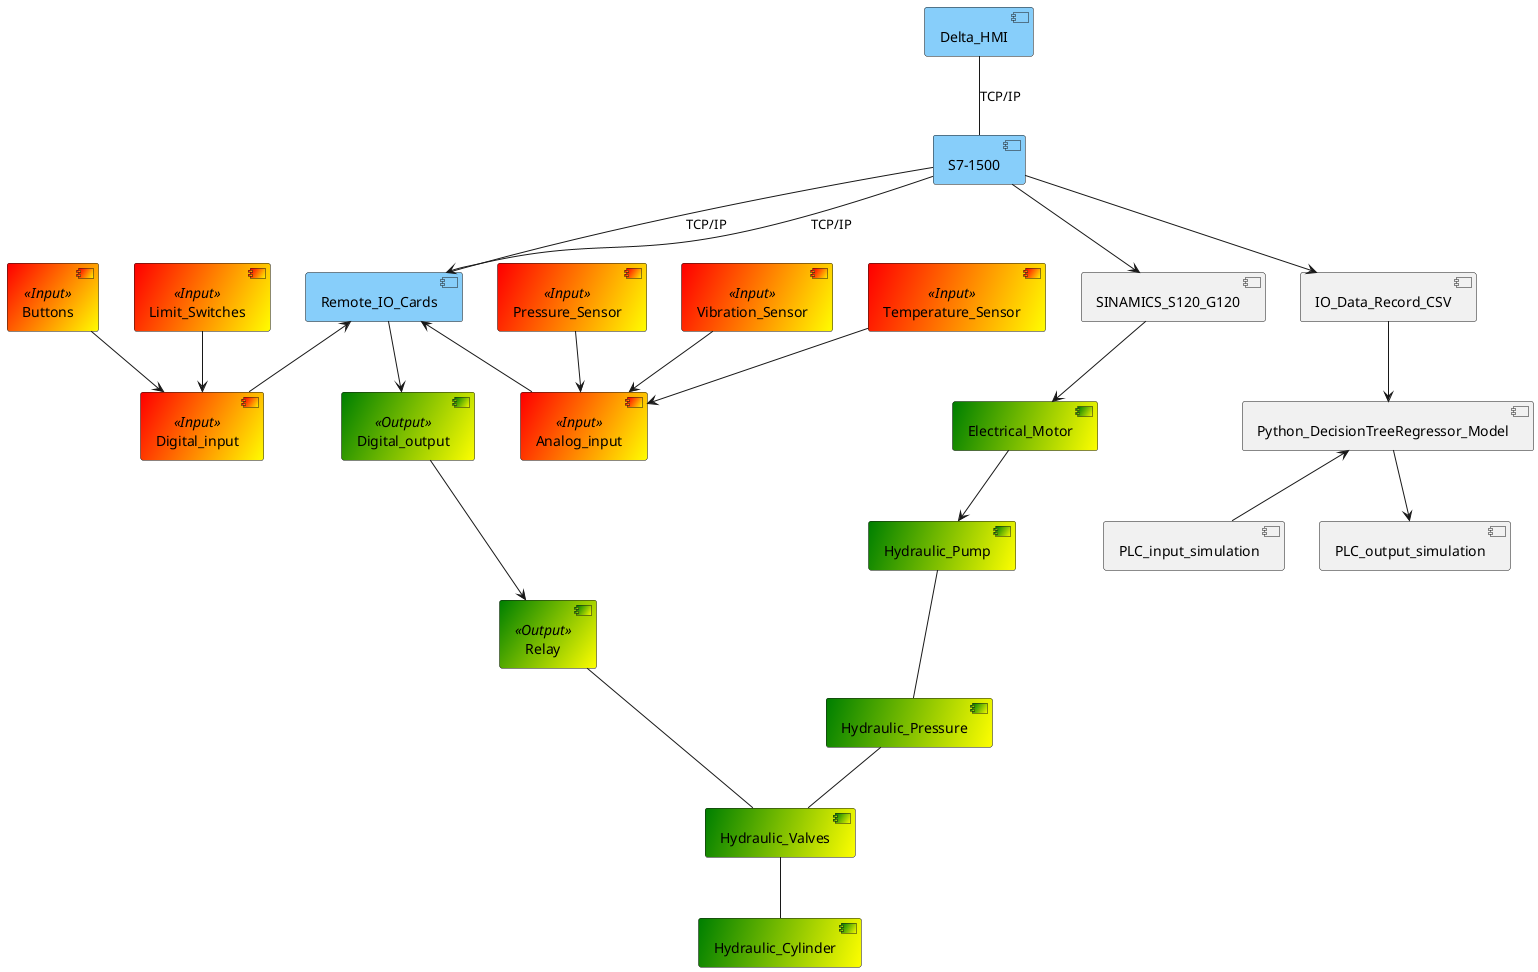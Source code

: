 @startuml
skinparam componentStyle uml2
skinparam classFontColor automatic

[Delta_HMI] as HMI #LightSkyBlue
[S7-1500] as PLC #LightSkyBlue
[Remote_IO_Cards] as IO_Cards #LightSkyBlue
[Digital_input] as DigitalIn << (I,Green) Input >> #Red/Yellow
[Analog_input] as AnalogIn << (I,Green) Input >> #Red/Yellow
[Digital_output] as DigitalOut << (O,Red) Output >> #Green/Yellow
[Relay] as Relay << (O,Red) Output >> #Green/Yellow
[Buttons] as Buttons << (I,Green) Input >> #Red/Yellow
[Hydraulic_Cylinder] as Cylinder #Green/Yellow
[Hydraulic_Pump] as Pump #Green/Yellow
[Hydraulic_Pressure] as Pressure #Green/Yellow
[SINAMICS_S120_G120] as Drive
[Electrical_Motor] as Motor #Green/Yellow
[Hydraulic_Valves] as Valves #Green/Yellow
[Limit_Switches] as Limits << (I,Green) Input >> #Red/Yellow
[Pressure_Sensor] as PressureSensor << (I,Green) Input >> #Red/Yellow
[Vibration_Sensor] as VibrationSensor << (I,Green) Input >> #Red/Yellow
[Temperature_Sensor] as TemperatureSensor << (I,Green) Input >> #Red/Yellow
[IO_Data_Record_CSV] as DataRecord
[Python_DecisionTreeRegressor_Model] as MLModel
[PLC_input_simulation] as PLCInput
[PLC_output_simulation] as PLCOutput

HMI -- PLC : TCP/IP
PLC -- IO_Cards : TCP/IP
PLC --> IO_Cards : TCP/IP
PLC --> Drive
PLC --> DataRecord
DataRecord --> MLModel
MLModel <-- PLCInput
MLModel --> PLCOutput

IO_Cards <-- DigitalIn
IO_Cards <-- AnalogIn
IO_Cards --> DigitalOut
DigitalOut --> Relay
Buttons --> DigitalIn

Drive --> Motor
Motor --> Pump
Pump -- Pressure
Relay -- Valves
Valves -- Cylinder
Pressure -- Valves

Limits --> DigitalIn
PressureSensor --> AnalogIn
VibrationSensor --> AnalogIn
TemperatureSensor --> AnalogIn
@enduml
